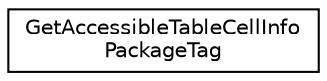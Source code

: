 digraph "类继承关系图"
{
 // LATEX_PDF_SIZE
  edge [fontname="Helvetica",fontsize="10",labelfontname="Helvetica",labelfontsize="10"];
  node [fontname="Helvetica",fontsize="10",shape=record];
  rankdir="LR";
  Node0 [label="GetAccessibleTableCellInfo\lPackageTag",height=0.2,width=0.4,color="black", fillcolor="white", style="filled",URL="$struct_get_accessible_table_cell_info_package_tag.html",tooltip=" "];
}
